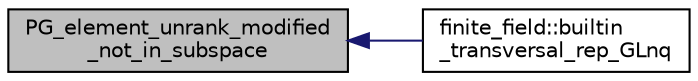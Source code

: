 digraph "PG_element_unrank_modified_not_in_subspace"
{
  edge [fontname="Helvetica",fontsize="10",labelfontname="Helvetica",labelfontsize="10"];
  node [fontname="Helvetica",fontsize="10",shape=record];
  rankdir="LR";
  Node15000 [label="PG_element_unrank_modified\l_not_in_subspace",height=0.2,width=0.4,color="black", fillcolor="grey75", style="filled", fontcolor="black"];
  Node15000 -> Node15001 [dir="back",color="midnightblue",fontsize="10",style="solid",fontname="Helvetica"];
  Node15001 [label="finite_field::builtin\l_transversal_rep_GLnq",height=0.2,width=0.4,color="black", fillcolor="white", style="filled",URL="$df/d5a/classfinite__field.html#a65e29e1d5f070d2bb5cca74ead453a35"];
}
